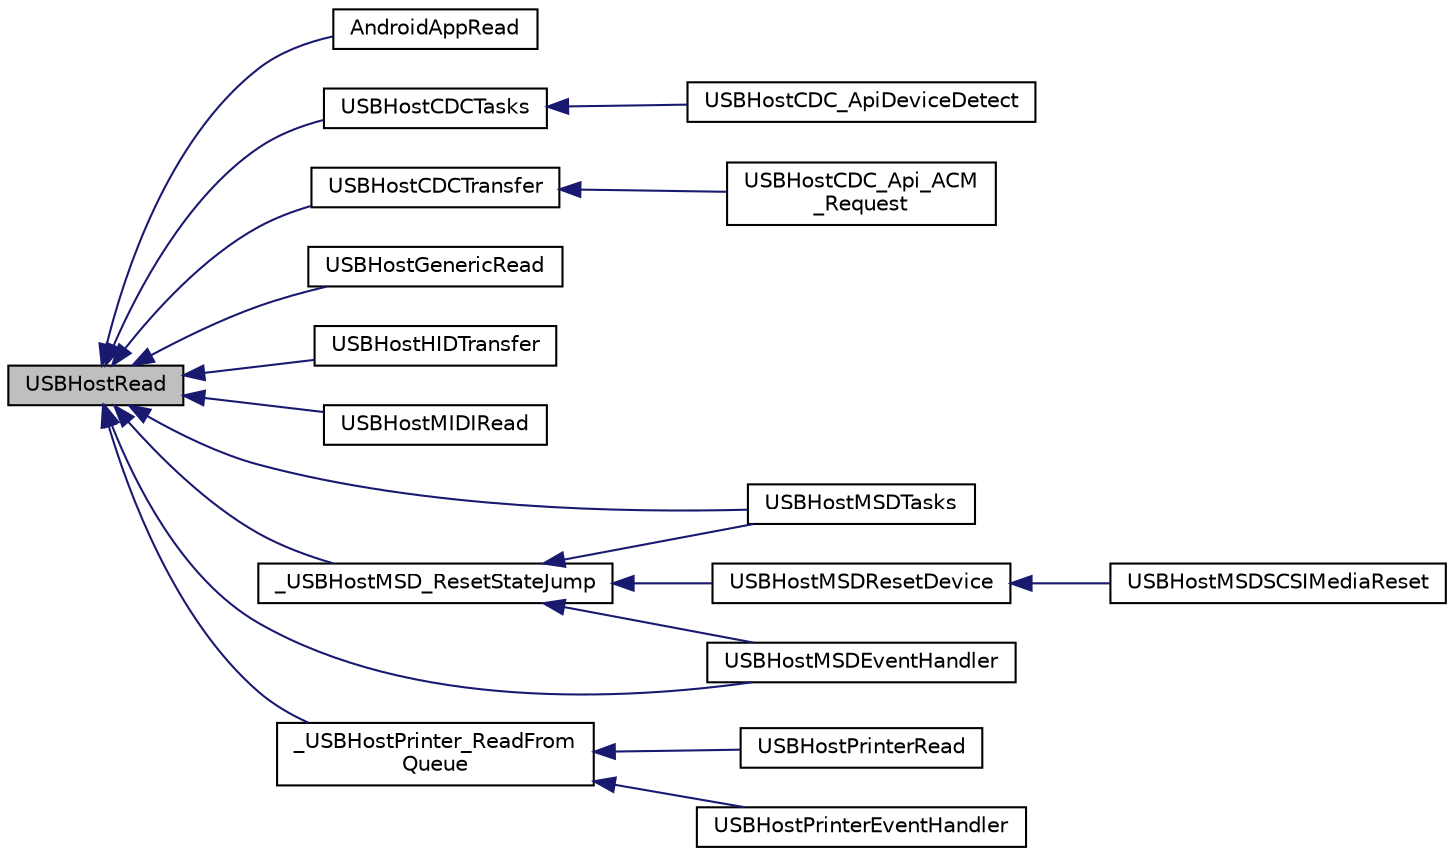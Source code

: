 digraph "USBHostRead"
{
  edge [fontname="Helvetica",fontsize="10",labelfontname="Helvetica",labelfontsize="10"];
  node [fontname="Helvetica",fontsize="10",shape=record];
  rankdir="LR";
  Node1 [label="USBHostRead",height=0.2,width=0.4,color="black", fillcolor="grey75", style="filled", fontcolor="black"];
  Node1 -> Node2 [dir="back",color="midnightblue",fontsize="10",style="solid",fontname="Helvetica"];
  Node2 [label="AndroidAppRead",height=0.2,width=0.4,color="black", fillcolor="white", style="filled",URL="$usb__host__android_8c.html#a637df9bf6dc8f7adfe8e0b900278c88c"];
  Node1 -> Node3 [dir="back",color="midnightblue",fontsize="10",style="solid",fontname="Helvetica"];
  Node3 [label="USBHostCDCTasks",height=0.2,width=0.4,color="black", fillcolor="white", style="filled",URL="$usb__host__cdc_8c.html#a6e595b04dc00545e596306e7f4b3fa3d"];
  Node3 -> Node4 [dir="back",color="midnightblue",fontsize="10",style="solid",fontname="Helvetica"];
  Node4 [label="USBHostCDC_ApiDeviceDetect",height=0.2,width=0.4,color="black", fillcolor="white", style="filled",URL="$usb__host__cdc__interface_8c.html#aebb742aa385542e9b8163cea4f7604fc"];
  Node1 -> Node5 [dir="back",color="midnightblue",fontsize="10",style="solid",fontname="Helvetica"];
  Node5 [label="USBHostCDCTransfer",height=0.2,width=0.4,color="black", fillcolor="white", style="filled",URL="$usb__host__cdc_8c.html#afaeafef25dcd0f4c8e3584fa8e89cd43"];
  Node5 -> Node6 [dir="back",color="midnightblue",fontsize="10",style="solid",fontname="Helvetica"];
  Node6 [label="USBHostCDC_Api_ACM\l_Request",height=0.2,width=0.4,color="black", fillcolor="white", style="filled",URL="$usb__host__cdc__interface_8c.html#aa8e1f0f1a5f435e164ce2ee047c2adb5"];
  Node1 -> Node7 [dir="back",color="midnightblue",fontsize="10",style="solid",fontname="Helvetica"];
  Node7 [label="USBHostGenericRead",height=0.2,width=0.4,color="black", fillcolor="white", style="filled",URL="$usb__host__generic_8c.html#ac95315a0abeaac5ea83281f60b444b51"];
  Node1 -> Node8 [dir="back",color="midnightblue",fontsize="10",style="solid",fontname="Helvetica"];
  Node8 [label="USBHostHIDTransfer",height=0.2,width=0.4,color="black", fillcolor="white", style="filled",URL="$usb__host__hid_8c.html#acd97326f3ecd30569ac7c6c1de95c691"];
  Node1 -> Node9 [dir="back",color="midnightblue",fontsize="10",style="solid",fontname="Helvetica"];
  Node9 [label="USBHostMIDIRead",height=0.2,width=0.4,color="black", fillcolor="white", style="filled",URL="$usb__host__midi_8c.html#a59dce7eabd2a9a7ea69e433f010fa8a3"];
  Node1 -> Node10 [dir="back",color="midnightblue",fontsize="10",style="solid",fontname="Helvetica"];
  Node10 [label="USBHostMSDTasks",height=0.2,width=0.4,color="black", fillcolor="white", style="filled",URL="$usb__host__msd_8c.html#aa41223ae18108ca0d663875f47a3ae37"];
  Node1 -> Node11 [dir="back",color="midnightblue",fontsize="10",style="solid",fontname="Helvetica"];
  Node11 [label="USBHostMSDEventHandler",height=0.2,width=0.4,color="black", fillcolor="white", style="filled",URL="$usb__host__msd_8c.html#a694dc670eeeba6b473c1bf3ab5ec1fd8"];
  Node1 -> Node12 [dir="back",color="midnightblue",fontsize="10",style="solid",fontname="Helvetica"];
  Node12 [label="_USBHostMSD_ResetStateJump",height=0.2,width=0.4,color="black", fillcolor="white", style="filled",URL="$usb__host__msd_8c.html#acbd0bfa9f919bb3373ddda4e0ab7471c"];
  Node12 -> Node13 [dir="back",color="midnightblue",fontsize="10",style="solid",fontname="Helvetica"];
  Node13 [label="USBHostMSDResetDevice",height=0.2,width=0.4,color="black", fillcolor="white", style="filled",URL="$usb__host__msd_8c.html#a471f34a41f04869f8f32209c086729d7"];
  Node13 -> Node14 [dir="back",color="midnightblue",fontsize="10",style="solid",fontname="Helvetica"];
  Node14 [label="USBHostMSDSCSIMediaReset",height=0.2,width=0.4,color="black", fillcolor="white", style="filled",URL="$usb__host__msd__scsi_8c.html#accbed29f0f0ddcc1fc0a8af39f8c1fc3"];
  Node12 -> Node10 [dir="back",color="midnightblue",fontsize="10",style="solid",fontname="Helvetica"];
  Node12 -> Node11 [dir="back",color="midnightblue",fontsize="10",style="solid",fontname="Helvetica"];
  Node1 -> Node15 [dir="back",color="midnightblue",fontsize="10",style="solid",fontname="Helvetica"];
  Node15 [label="_USBHostPrinter_ReadFrom\lQueue",height=0.2,width=0.4,color="black", fillcolor="white", style="filled",URL="$usb__host__printer_8c.html#a217c298721781e2e287baf1b2b14f9c2"];
  Node15 -> Node16 [dir="back",color="midnightblue",fontsize="10",style="solid",fontname="Helvetica"];
  Node16 [label="USBHostPrinterEventHandler",height=0.2,width=0.4,color="black", fillcolor="white", style="filled",URL="$usb__host__printer_8c.html#a5e1b4daf8b38172c637641f4adff5f4d"];
  Node15 -> Node17 [dir="back",color="midnightblue",fontsize="10",style="solid",fontname="Helvetica"];
  Node17 [label="USBHostPrinterRead",height=0.2,width=0.4,color="black", fillcolor="white", style="filled",URL="$usb__host__printer_8c.html#a435ca6eef12a62794eb8e635320cc68b"];
}

